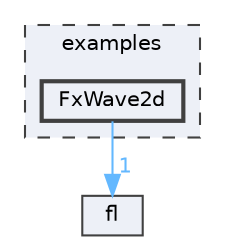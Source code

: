 digraph "/home/runner/work/FastLED/FastLED/examples/FxWave2d"
{
 // INTERACTIVE_SVG=YES
 // LATEX_PDF_SIZE
  bgcolor="transparent";
  edge [fontname=Helvetica,fontsize=10,labelfontname=Helvetica,labelfontsize=10];
  node [fontname=Helvetica,fontsize=10,shape=box,height=0.2,width=0.4];
  compound=true
  subgraph clusterdir_d28a4824dc47e487b107a5db32ef43c4 {
    graph [ bgcolor="#edf0f7", pencolor="grey25", label="examples", fontname=Helvetica,fontsize=10 style="filled,dashed", URL="dir_d28a4824dc47e487b107a5db32ef43c4.html",tooltip=""]
  dir_47eec6d0c0bc604dac9aa356a4226313 [label="FxWave2d", fillcolor="#edf0f7", color="grey25", style="filled,bold", URL="dir_47eec6d0c0bc604dac9aa356a4226313.html",tooltip=""];
  }
  dir_4d1829fa9bd13d7db71e765b2707b248 [label="fl", fillcolor="#edf0f7", color="grey25", style="filled", URL="dir_4d1829fa9bd13d7db71e765b2707b248.html",tooltip=""];
  dir_47eec6d0c0bc604dac9aa356a4226313->dir_4d1829fa9bd13d7db71e765b2707b248 [headlabel="1", labeldistance=1.5 headhref="dir_000057_000042.html" href="dir_000057_000042.html" color="steelblue1" fontcolor="steelblue1"];
}
